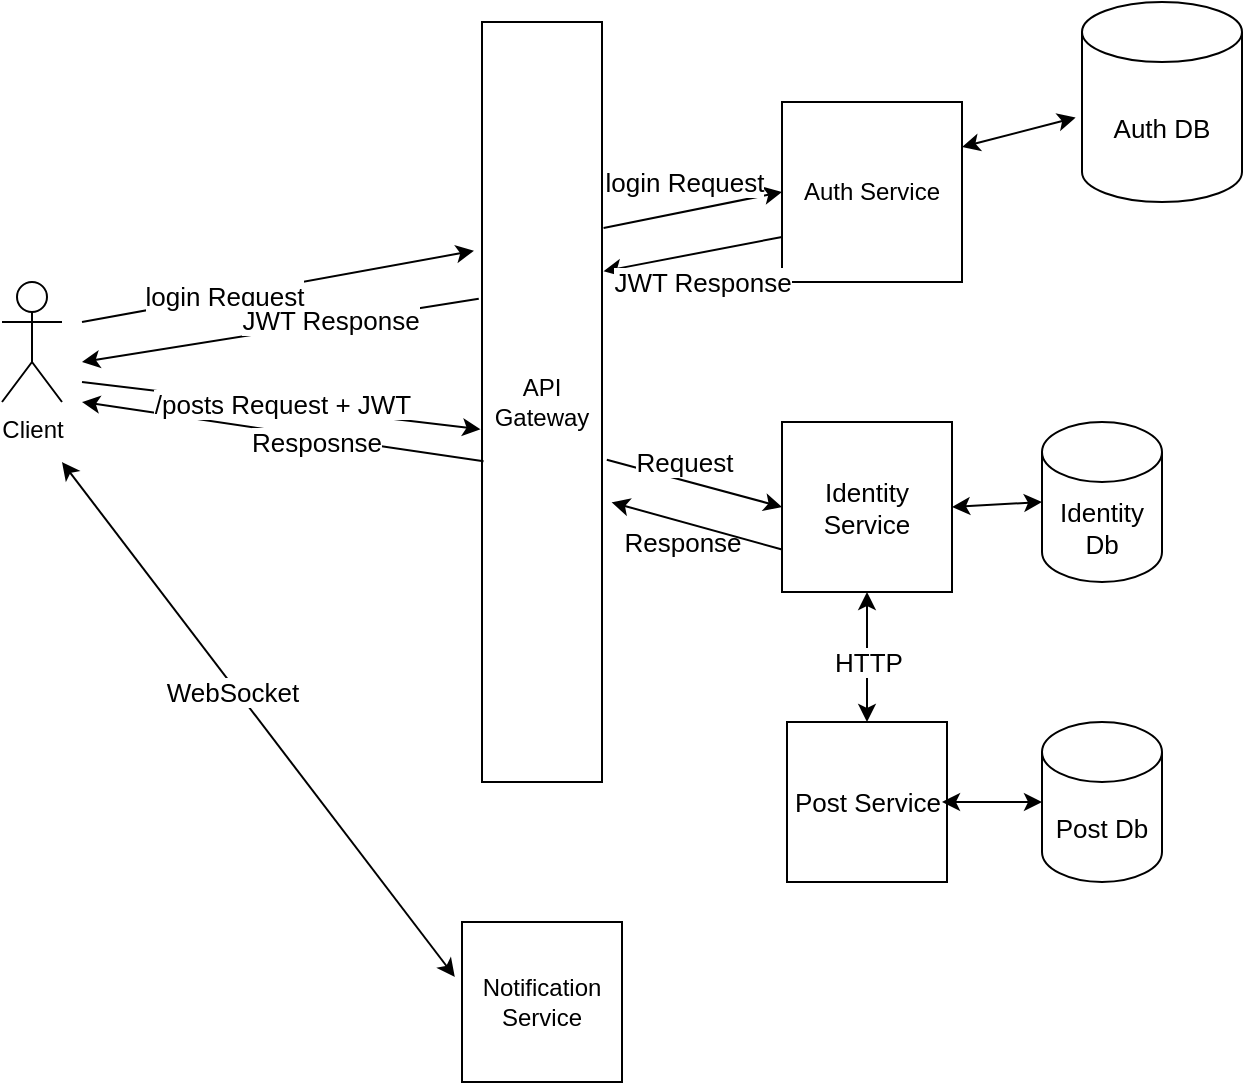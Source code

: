 <mxfile version="14.4.2" type="device"><diagram id="kFS3HwPvhDPrb4a1Zh2Y" name="Page-1"><mxGraphModel dx="1550" dy="868" grid="1" gridSize="10" guides="1" tooltips="1" connect="1" arrows="1" fold="1" page="1" pageScale="1" pageWidth="850" pageHeight="1100" math="0" shadow="0"><root><mxCell id="0"/><mxCell id="1" parent="0"/><mxCell id="XWf8Ks3R3-AXe9lw_Zx4-422" value="Auth Service" style="whiteSpace=wrap;html=1;aspect=fixed;" parent="1" vertex="1"><mxGeometry x="440" y="80" width="90" height="90" as="geometry"/></mxCell><mxCell id="XWf8Ks3R3-AXe9lw_Zx4-423" value="Client&lt;br&gt;" style="shape=umlActor;verticalLabelPosition=bottom;verticalAlign=top;html=1;outlineConnect=0;" parent="1" vertex="1"><mxGeometry x="50" y="170" width="30" height="60" as="geometry"/></mxCell><mxCell id="XWf8Ks3R3-AXe9lw_Zx4-424" value="" style="endArrow=classic;html=1;entryX=-0.067;entryY=0.301;entryDx=0;entryDy=0;entryPerimeter=0;" parent="1" target="XWf8Ks3R3-AXe9lw_Zx4-429" edge="1"><mxGeometry width="50" height="50" relative="1" as="geometry"><mxPoint x="90" y="190" as="sourcePoint"/><mxPoint x="450" y="420" as="targetPoint"/></mxGeometry></mxCell><mxCell id="XWf8Ks3R3-AXe9lw_Zx4-430" value="&lt;font style=&quot;font-size: 16px&quot;&gt;&lt;span style=&quot;font-size: 13px&quot;&gt;login Request&lt;/span&gt;&lt;br&gt;&lt;/font&gt;" style="edgeLabel;html=1;align=center;verticalAlign=middle;resizable=0;points=[];" parent="XWf8Ks3R3-AXe9lw_Zx4-424" vertex="1" connectable="0"><mxGeometry x="-0.274" y="1" relative="1" as="geometry"><mxPoint as="offset"/></mxGeometry></mxCell><mxCell id="XWf8Ks3R3-AXe9lw_Zx4-425" value="" style="endArrow=classic;html=1;exitX=0;exitY=0.75;exitDx=0;exitDy=0;entryX=1.013;entryY=0.328;entryDx=0;entryDy=0;entryPerimeter=0;" parent="1" source="XWf8Ks3R3-AXe9lw_Zx4-422" target="XWf8Ks3R3-AXe9lw_Zx4-429" edge="1"><mxGeometry width="50" height="50" relative="1" as="geometry"><mxPoint x="400" y="470" as="sourcePoint"/><mxPoint x="90" y="210" as="targetPoint"/></mxGeometry></mxCell><mxCell id="XWf8Ks3R3-AXe9lw_Zx4-426" value="&lt;font style=&quot;font-size: 13px&quot;&gt;JWT Response&lt;br&gt;&lt;/font&gt;" style="edgeLabel;html=1;align=center;verticalAlign=middle;resizable=0;points=[];fontSize=13;" parent="XWf8Ks3R3-AXe9lw_Zx4-425" vertex="1" connectable="0"><mxGeometry x="0.067" y="4" relative="1" as="geometry"><mxPoint x="6.38" y="9.52" as="offset"/></mxGeometry></mxCell><mxCell id="XWf8Ks3R3-AXe9lw_Zx4-427" value="Notification Service" style="whiteSpace=wrap;html=1;aspect=fixed;" parent="1" vertex="1"><mxGeometry x="280" y="490" width="80" height="80" as="geometry"/></mxCell><mxCell id="XWf8Ks3R3-AXe9lw_Zx4-429" value="API Gateway" style="rounded=0;whiteSpace=wrap;html=1;" parent="1" vertex="1"><mxGeometry x="290" y="40" width="60" height="380" as="geometry"/></mxCell><mxCell id="XWf8Ks3R3-AXe9lw_Zx4-431" value="" style="endArrow=classic;html=1;exitX=1.013;exitY=0.271;exitDx=0;exitDy=0;entryX=0;entryY=0.5;entryDx=0;entryDy=0;exitPerimeter=0;" parent="1" source="XWf8Ks3R3-AXe9lw_Zx4-429" target="XWf8Ks3R3-AXe9lw_Zx4-422" edge="1"><mxGeometry width="50" height="50" relative="1" as="geometry"><mxPoint x="400" y="450" as="sourcePoint"/><mxPoint x="450" y="400" as="targetPoint"/></mxGeometry></mxCell><mxCell id="XWf8Ks3R3-AXe9lw_Zx4-436" value="login Request" style="edgeLabel;html=1;align=center;verticalAlign=middle;resizable=0;points=[];fontSize=13;" parent="XWf8Ks3R3-AXe9lw_Zx4-431" vertex="1" connectable="0"><mxGeometry x="0.526" y="-1" relative="1" as="geometry"><mxPoint x="-28.62" y="-10.33" as="offset"/></mxGeometry></mxCell><mxCell id="XWf8Ks3R3-AXe9lw_Zx4-432" value="" style="endArrow=classic;html=1;fontSize=13;exitX=-0.027;exitY=0.364;exitDx=0;exitDy=0;exitPerimeter=0;" parent="1" source="XWf8Ks3R3-AXe9lw_Zx4-429" edge="1"><mxGeometry width="50" height="50" relative="1" as="geometry"><mxPoint x="400" y="450" as="sourcePoint"/><mxPoint x="90" y="210" as="targetPoint"/></mxGeometry></mxCell><mxCell id="XWf8Ks3R3-AXe9lw_Zx4-433" value="JWT Response" style="edgeLabel;html=1;align=center;verticalAlign=middle;resizable=0;points=[];fontSize=13;" parent="XWf8Ks3R3-AXe9lw_Zx4-432" vertex="1" connectable="0"><mxGeometry x="-0.252" y="-1" relative="1" as="geometry"><mxPoint as="offset"/></mxGeometry></mxCell><mxCell id="XWf8Ks3R3-AXe9lw_Zx4-434" value="" style="endArrow=classic;startArrow=classic;html=1;fontSize=13;exitX=-0.045;exitY=0.343;exitDx=0;exitDy=0;exitPerimeter=0;" parent="1" source="XWf8Ks3R3-AXe9lw_Zx4-427" edge="1"><mxGeometry width="50" height="50" relative="1" as="geometry"><mxPoint x="400" y="450" as="sourcePoint"/><mxPoint x="80" y="260" as="targetPoint"/></mxGeometry></mxCell><mxCell id="XWf8Ks3R3-AXe9lw_Zx4-435" value="WebSocket" style="edgeLabel;html=1;align=center;verticalAlign=middle;resizable=0;points=[];fontSize=13;" parent="XWf8Ks3R3-AXe9lw_Zx4-434" vertex="1" connectable="0"><mxGeometry x="0.117" y="2" relative="1" as="geometry"><mxPoint as="offset"/></mxGeometry></mxCell><mxCell id="XWf8Ks3R3-AXe9lw_Zx4-437" value="Auth DB" style="shape=cylinder3;whiteSpace=wrap;html=1;boundedLbl=1;backgroundOutline=1;size=15;fontSize=13;" parent="1" vertex="1"><mxGeometry x="590" y="30" width="80" height="100" as="geometry"/></mxCell><mxCell id="XWf8Ks3R3-AXe9lw_Zx4-438" value="" style="endArrow=classic;startArrow=classic;html=1;fontSize=13;entryX=-0.04;entryY=0.578;entryDx=0;entryDy=0;entryPerimeter=0;exitX=1;exitY=0.25;exitDx=0;exitDy=0;" parent="1" source="XWf8Ks3R3-AXe9lw_Zx4-422" target="XWf8Ks3R3-AXe9lw_Zx4-437" edge="1"><mxGeometry width="50" height="50" relative="1" as="geometry"><mxPoint x="400" y="450" as="sourcePoint"/><mxPoint x="450" y="400" as="targetPoint"/></mxGeometry></mxCell><mxCell id="XWf8Ks3R3-AXe9lw_Zx4-439" value="Identity&lt;br&gt;Service" style="whiteSpace=wrap;html=1;aspect=fixed;fontSize=13;" parent="1" vertex="1"><mxGeometry x="440" y="240" width="85" height="85" as="geometry"/></mxCell><mxCell id="XWf8Ks3R3-AXe9lw_Zx4-440" value="Identity Db" style="shape=cylinder3;whiteSpace=wrap;html=1;boundedLbl=1;backgroundOutline=1;size=15;fontSize=13;" parent="1" vertex="1"><mxGeometry x="570" y="240" width="60" height="80" as="geometry"/></mxCell><mxCell id="XWf8Ks3R3-AXe9lw_Zx4-441" value="" style="endArrow=classic;startArrow=classic;html=1;fontSize=13;entryX=0;entryY=0.5;entryDx=0;entryDy=0;entryPerimeter=0;exitX=1;exitY=0.5;exitDx=0;exitDy=0;" parent="1" source="XWf8Ks3R3-AXe9lw_Zx4-439" target="XWf8Ks3R3-AXe9lw_Zx4-440" edge="1"><mxGeometry width="50" height="50" relative="1" as="geometry"><mxPoint x="400" y="430" as="sourcePoint"/><mxPoint x="450" y="380" as="targetPoint"/></mxGeometry></mxCell><mxCell id="XWf8Ks3R3-AXe9lw_Zx4-442" value="Post Service" style="whiteSpace=wrap;html=1;aspect=fixed;fontSize=13;" parent="1" vertex="1"><mxGeometry x="442.5" y="390" width="80" height="80" as="geometry"/></mxCell><mxCell id="XWf8Ks3R3-AXe9lw_Zx4-443" value="Post Db" style="shape=cylinder3;whiteSpace=wrap;html=1;boundedLbl=1;backgroundOutline=1;size=15;fontSize=13;" parent="1" vertex="1"><mxGeometry x="570" y="390" width="60" height="80" as="geometry"/></mxCell><mxCell id="XWf8Ks3R3-AXe9lw_Zx4-444" value="" style="endArrow=classic;startArrow=classic;html=1;fontSize=13;entryX=0;entryY=0.5;entryDx=0;entryDy=0;entryPerimeter=0;" parent="1" target="XWf8Ks3R3-AXe9lw_Zx4-443" edge="1"><mxGeometry width="50" height="50" relative="1" as="geometry"><mxPoint x="520" y="430" as="sourcePoint"/><mxPoint x="450" y="380" as="targetPoint"/></mxGeometry></mxCell><mxCell id="XWf8Ks3R3-AXe9lw_Zx4-445" value="" style="endArrow=classic;startArrow=classic;html=1;fontSize=13;exitX=0.5;exitY=0;exitDx=0;exitDy=0;entryX=0.5;entryY=1;entryDx=0;entryDy=0;" parent="1" source="XWf8Ks3R3-AXe9lw_Zx4-442" target="XWf8Ks3R3-AXe9lw_Zx4-439" edge="1"><mxGeometry width="50" height="50" relative="1" as="geometry"><mxPoint x="400" y="430" as="sourcePoint"/><mxPoint x="450" y="380" as="targetPoint"/></mxGeometry></mxCell><mxCell id="XWf8Ks3R3-AXe9lw_Zx4-446" value="HTTP" style="edgeLabel;html=1;align=center;verticalAlign=middle;resizable=0;points=[];fontSize=13;" parent="XWf8Ks3R3-AXe9lw_Zx4-445" vertex="1" connectable="0"><mxGeometry x="0.323" y="1" relative="1" as="geometry"><mxPoint x="1" y="13" as="offset"/></mxGeometry></mxCell><mxCell id="XWf8Ks3R3-AXe9lw_Zx4-448" value="" style="endArrow=classic;html=1;fontSize=13;exitX=1.04;exitY=0.576;exitDx=0;exitDy=0;exitPerimeter=0;entryX=0;entryY=0.5;entryDx=0;entryDy=0;" parent="1" source="XWf8Ks3R3-AXe9lw_Zx4-429" target="XWf8Ks3R3-AXe9lw_Zx4-439" edge="1"><mxGeometry width="50" height="50" relative="1" as="geometry"><mxPoint x="400" y="430" as="sourcePoint"/><mxPoint x="450" y="380" as="targetPoint"/></mxGeometry></mxCell><mxCell id="XWf8Ks3R3-AXe9lw_Zx4-449" value="Request" style="edgeLabel;html=1;align=center;verticalAlign=middle;resizable=0;points=[];fontSize=13;" parent="XWf8Ks3R3-AXe9lw_Zx4-448" vertex="1" connectable="0"><mxGeometry x="-0.329" y="1" relative="1" as="geometry"><mxPoint x="8.37" y="-5.72" as="offset"/></mxGeometry></mxCell><mxCell id="XWf8Ks3R3-AXe9lw_Zx4-450" value="" style="endArrow=classic;html=1;fontSize=13;exitX=0;exitY=0.75;exitDx=0;exitDy=0;entryX=1.08;entryY=0.632;entryDx=0;entryDy=0;entryPerimeter=0;" parent="1" source="XWf8Ks3R3-AXe9lw_Zx4-439" target="XWf8Ks3R3-AXe9lw_Zx4-429" edge="1"><mxGeometry width="50" height="50" relative="1" as="geometry"><mxPoint x="400" y="430" as="sourcePoint"/><mxPoint x="450" y="380" as="targetPoint"/></mxGeometry></mxCell><mxCell id="XWf8Ks3R3-AXe9lw_Zx4-451" value="Response" style="text;html=1;align=center;verticalAlign=middle;resizable=0;points=[];autosize=1;fontSize=13;" parent="1" vertex="1"><mxGeometry x="355" y="290" width="70" height="20" as="geometry"/></mxCell><mxCell id="XWf8Ks3R3-AXe9lw_Zx4-452" value="" style="endArrow=classic;html=1;fontSize=13;exitX=0.013;exitY=0.578;exitDx=0;exitDy=0;exitPerimeter=0;" parent="1" source="XWf8Ks3R3-AXe9lw_Zx4-429" edge="1"><mxGeometry width="50" height="50" relative="1" as="geometry"><mxPoint x="400" y="430" as="sourcePoint"/><mxPoint x="90" y="230" as="targetPoint"/></mxGeometry></mxCell><mxCell id="XWf8Ks3R3-AXe9lw_Zx4-455" value="Resposnse" style="edgeLabel;html=1;align=center;verticalAlign=middle;resizable=0;points=[];fontSize=13;" parent="XWf8Ks3R3-AXe9lw_Zx4-452" vertex="1" connectable="0"><mxGeometry x="-0.16" y="3" relative="1" as="geometry"><mxPoint as="offset"/></mxGeometry></mxCell><mxCell id="XWf8Ks3R3-AXe9lw_Zx4-453" value="" style="endArrow=classic;html=1;fontSize=13;entryX=-0.013;entryY=0.536;entryDx=0;entryDy=0;entryPerimeter=0;" parent="1" target="XWf8Ks3R3-AXe9lw_Zx4-429" edge="1"><mxGeometry width="50" height="50" relative="1" as="geometry"><mxPoint x="90" y="220" as="sourcePoint"/><mxPoint x="450" y="380" as="targetPoint"/></mxGeometry></mxCell><mxCell id="XWf8Ks3R3-AXe9lw_Zx4-454" value="/posts Request + JWT" style="edgeLabel;html=1;align=center;verticalAlign=middle;resizable=0;points=[];fontSize=13;" parent="XWf8Ks3R3-AXe9lw_Zx4-453" vertex="1" connectable="0"><mxGeometry x="-0.249" y="-2" relative="1" as="geometry"><mxPoint x="25.16" as="offset"/></mxGeometry></mxCell></root></mxGraphModel></diagram></mxfile>
